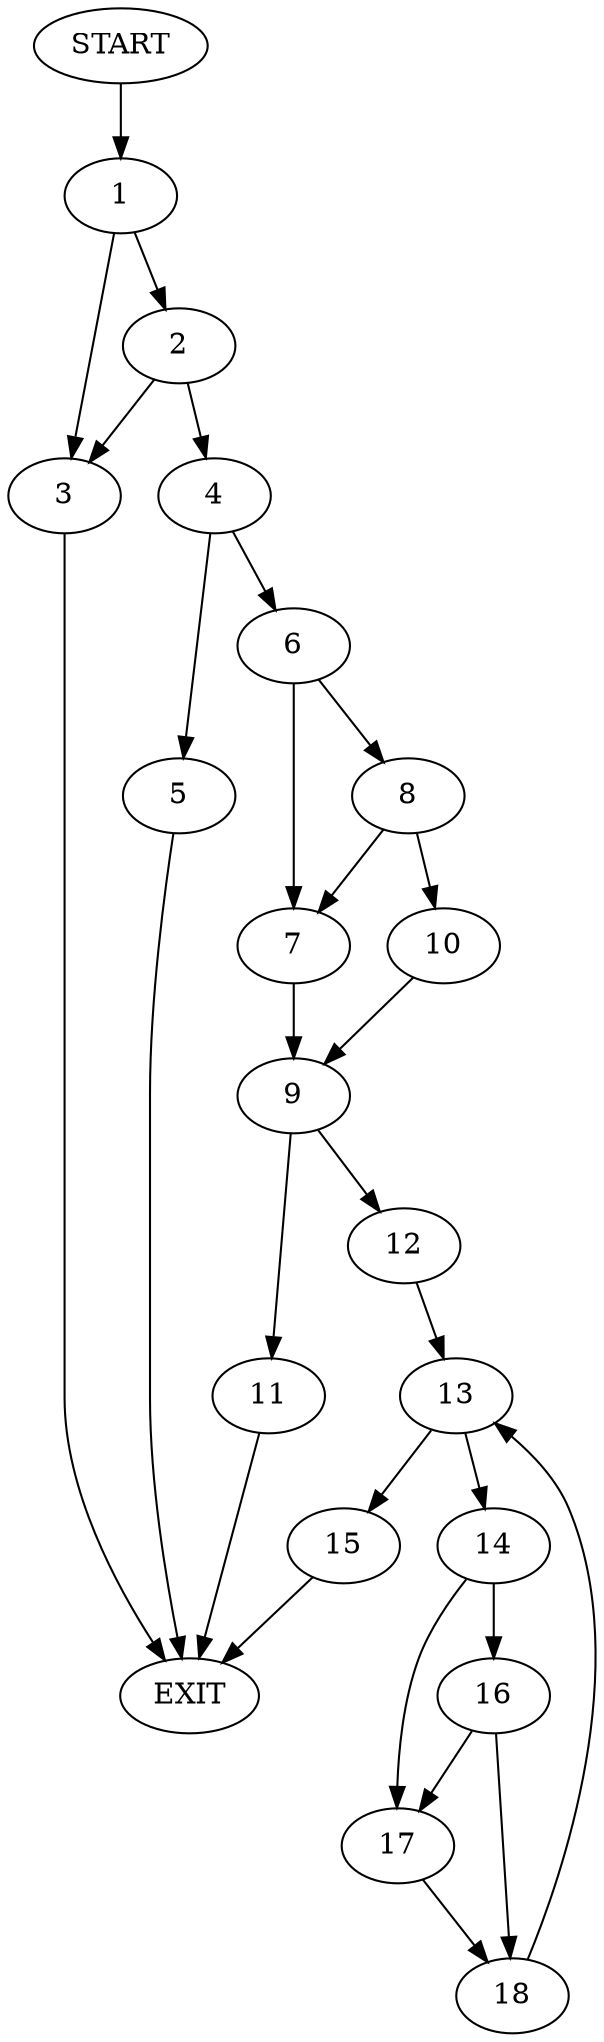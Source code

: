 digraph {
0 [label="START"]
19 [label="EXIT"]
0 -> 1
1 -> 2
1 -> 3
3 -> 19
2 -> 4
2 -> 3
4 -> 5
4 -> 6
6 -> 7
6 -> 8
5 -> 19
7 -> 9
8 -> 7
8 -> 10
10 -> 9
9 -> 11
9 -> 12
12 -> 13
11 -> 19
13 -> 14
13 -> 15
14 -> 16
14 -> 17
15 -> 19
16 -> 18
16 -> 17
17 -> 18
18 -> 13
}
